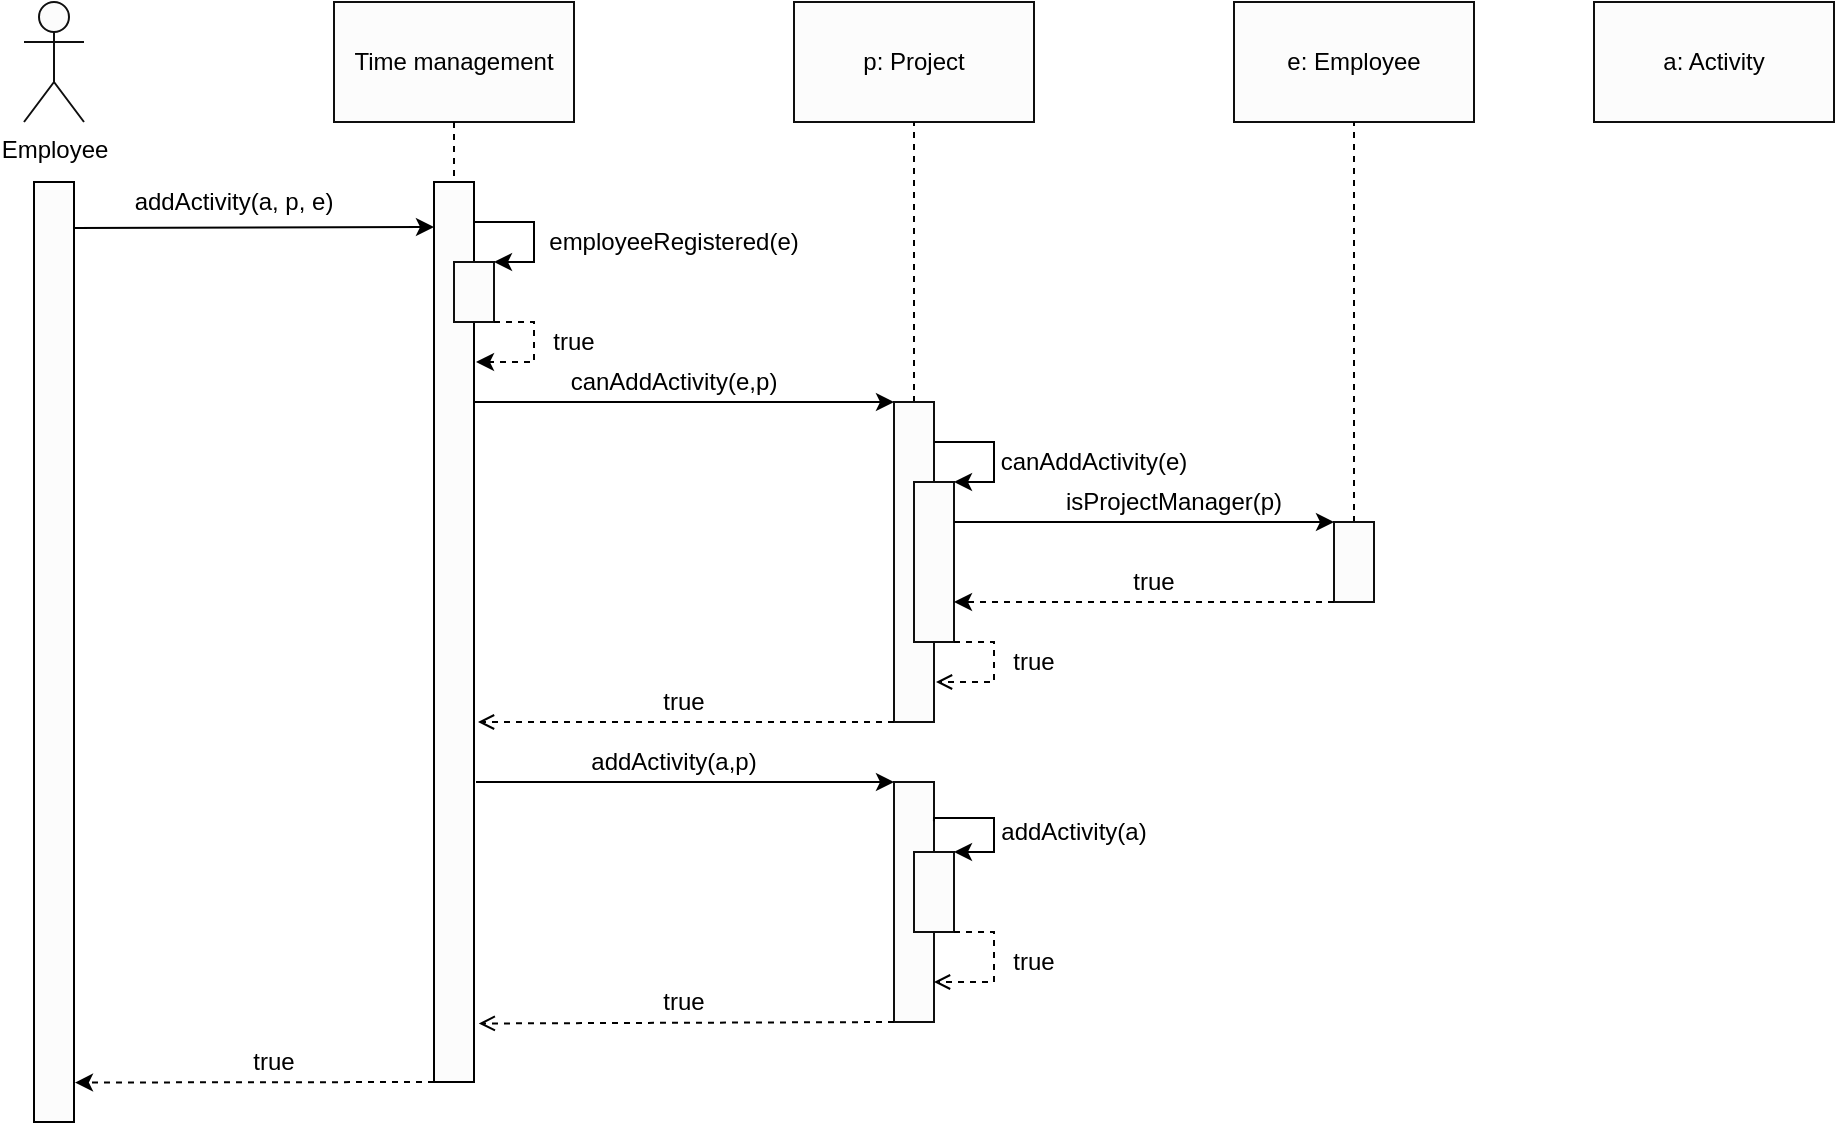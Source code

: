 <mxfile version="14.4.9" type="github">
  <diagram id="sYsKwI7Xcxj4j8B7nzUK" name="Page-1">
    <mxGraphModel dx="781" dy="1067" grid="1" gridSize="10" guides="1" tooltips="1" connect="1" arrows="1" fold="1" page="1" pageScale="1" pageWidth="850" pageHeight="1100" math="0" shadow="0">
      <root>
        <mxCell id="0" />
        <mxCell id="1" parent="0" />
        <mxCell id="fEexxCGZfZVQ-VxQHh0E-3" value="" style="rounded=0;whiteSpace=wrap;html=1;fillColor=#FCFCFC;" parent="1" vertex="1">
          <mxGeometry x="320" y="350" width="20" height="450" as="geometry" />
        </mxCell>
        <mxCell id="fEexxCGZfZVQ-VxQHh0E-5" value="addActivity(a, p, e)" style="text;html=1;strokeColor=none;fillColor=none;align=center;verticalAlign=middle;whiteSpace=wrap;rounded=0;" parent="1" vertex="1">
          <mxGeometry x="160" y="350" width="120" height="20" as="geometry" />
        </mxCell>
        <mxCell id="fEexxCGZfZVQ-VxQHh0E-8" value="Time management" style="rounded=0;whiteSpace=wrap;html=1;fillColor=#FCFCFC;strokeColor=#0F0F0F;" parent="1" vertex="1">
          <mxGeometry x="270" y="260" width="120" height="60" as="geometry" />
        </mxCell>
        <mxCell id="fEexxCGZfZVQ-VxQHh0E-9" value="e: Employee" style="rounded=0;whiteSpace=wrap;html=1;fillColor=#FCFCFC;strokeColor=#0F0F0F;" parent="1" vertex="1">
          <mxGeometry x="720" y="260" width="120" height="60" as="geometry" />
        </mxCell>
        <mxCell id="fEexxCGZfZVQ-VxQHh0E-10" value="p: Project" style="rounded=0;whiteSpace=wrap;html=1;fillColor=#FCFCFC;strokeColor=#0F0F0F;" parent="1" vertex="1">
          <mxGeometry x="500" y="260" width="120" height="60" as="geometry" />
        </mxCell>
        <mxCell id="fEexxCGZfZVQ-VxQHh0E-11" value="a: Activity" style="rounded=0;whiteSpace=wrap;html=1;fillColor=#FCFCFC;strokeColor=#0F0F0F;" parent="1" vertex="1">
          <mxGeometry x="900" y="260" width="120" height="60" as="geometry" />
        </mxCell>
        <mxCell id="fEexxCGZfZVQ-VxQHh0E-16" value="" style="rounded=0;whiteSpace=wrap;html=1;fillColor=#FCFCFC;" parent="1" vertex="1">
          <mxGeometry x="120" y="350" width="20" height="470" as="geometry" />
        </mxCell>
        <mxCell id="fEexxCGZfZVQ-VxQHh0E-17" value="Employee" style="shape=umlActor;verticalLabelPosition=bottom;verticalAlign=top;html=1;outlineConnect=0;strokeColor=#0F0F0F;fillColor=#FCFCFC;" parent="1" vertex="1">
          <mxGeometry x="115" y="260" width="30" height="60" as="geometry" />
        </mxCell>
        <mxCell id="fEexxCGZfZVQ-VxQHh0E-20" value="" style="endArrow=classic;html=1;entryX=0;entryY=0.05;entryDx=0;entryDy=0;entryPerimeter=0;" parent="1" target="fEexxCGZfZVQ-VxQHh0E-3" edge="1">
          <mxGeometry width="50" height="50" relative="1" as="geometry">
            <mxPoint x="140" y="373" as="sourcePoint" />
            <mxPoint x="220" y="440" as="targetPoint" />
          </mxGeometry>
        </mxCell>
        <mxCell id="fEexxCGZfZVQ-VxQHh0E-22" value="" style="endArrow=none;dashed=1;html=1;exitX=0.5;exitY=1;exitDx=0;exitDy=0;entryX=0.5;entryY=0;entryDx=0;entryDy=0;" parent="1" source="fEexxCGZfZVQ-VxQHh0E-8" target="fEexxCGZfZVQ-VxQHh0E-3" edge="1">
          <mxGeometry width="50" height="50" relative="1" as="geometry">
            <mxPoint x="320" y="420" as="sourcePoint" />
            <mxPoint x="370" y="370" as="targetPoint" />
          </mxGeometry>
        </mxCell>
        <mxCell id="fEexxCGZfZVQ-VxQHh0E-25" value="" style="endArrow=none;dashed=1;html=1;exitX=0.5;exitY=0;exitDx=0;exitDy=0;entryX=0.5;entryY=1;entryDx=0;entryDy=0;" parent="1" source="fEexxCGZfZVQ-VxQHh0E-42" target="fEexxCGZfZVQ-VxQHh0E-10" edge="1">
          <mxGeometry width="50" height="50" relative="1" as="geometry">
            <mxPoint x="555" y="360" as="sourcePoint" />
            <mxPoint x="565" y="340" as="targetPoint" />
          </mxGeometry>
        </mxCell>
        <mxCell id="fEexxCGZfZVQ-VxQHh0E-30" value="" style="endArrow=none;dashed=1;html=1;entryX=0.5;entryY=1;entryDx=0;entryDy=0;exitX=0.5;exitY=0;exitDx=0;exitDy=0;" parent="1" source="fEexxCGZfZVQ-VxQHh0E-53" target="fEexxCGZfZVQ-VxQHh0E-9" edge="1">
          <mxGeometry width="50" height="50" relative="1" as="geometry">
            <mxPoint x="780" y="360" as="sourcePoint" />
            <mxPoint x="805" y="310" as="targetPoint" />
          </mxGeometry>
        </mxCell>
        <mxCell id="fEexxCGZfZVQ-VxQHh0E-34" value="" style="rounded=0;whiteSpace=wrap;html=1;strokeColor=#0F0F0F;fillColor=#FCFCFC;" parent="1" vertex="1">
          <mxGeometry x="330" y="390" width="20" height="30" as="geometry" />
        </mxCell>
        <mxCell id="fEexxCGZfZVQ-VxQHh0E-35" value="" style="endArrow=classic;html=1;entryX=1;entryY=0;entryDx=0;entryDy=0;rounded=0;" parent="1" target="fEexxCGZfZVQ-VxQHh0E-34" edge="1">
          <mxGeometry width="50" height="50" relative="1" as="geometry">
            <mxPoint x="340" y="370" as="sourcePoint" />
            <mxPoint x="460" y="340" as="targetPoint" />
            <Array as="points">
              <mxPoint x="370" y="370" />
              <mxPoint x="370" y="390" />
            </Array>
          </mxGeometry>
        </mxCell>
        <mxCell id="fEexxCGZfZVQ-VxQHh0E-36" value="employeeRegistered(e)" style="text;html=1;strokeColor=none;fillColor=none;align=center;verticalAlign=middle;whiteSpace=wrap;rounded=0;" parent="1" vertex="1">
          <mxGeometry x="420" y="370" width="40" height="20" as="geometry" />
        </mxCell>
        <mxCell id="fEexxCGZfZVQ-VxQHh0E-40" value="" style="endArrow=classic;html=1;dashed=1;exitX=1;exitY=1;exitDx=0;exitDy=0;rounded=0;" parent="1" source="fEexxCGZfZVQ-VxQHh0E-34" edge="1">
          <mxGeometry width="50" height="50" relative="1" as="geometry">
            <mxPoint x="390" y="400" as="sourcePoint" />
            <mxPoint x="341" y="440" as="targetPoint" />
            <Array as="points">
              <mxPoint x="370" y="420" />
              <mxPoint x="370" y="440" />
            </Array>
          </mxGeometry>
        </mxCell>
        <mxCell id="fEexxCGZfZVQ-VxQHh0E-42" value="" style="rounded=0;whiteSpace=wrap;html=1;strokeColor=#0F0F0F;fillColor=#FCFCFC;" parent="1" vertex="1">
          <mxGeometry x="550" y="460" width="20" height="160" as="geometry" />
        </mxCell>
        <mxCell id="fEexxCGZfZVQ-VxQHh0E-43" value="" style="endArrow=classic;html=1;entryX=0;entryY=0;entryDx=0;entryDy=0;" parent="1" target="fEexxCGZfZVQ-VxQHh0E-42" edge="1">
          <mxGeometry width="50" height="50" relative="1" as="geometry">
            <mxPoint x="340" y="460" as="sourcePoint" />
            <mxPoint x="490" y="270" as="targetPoint" />
          </mxGeometry>
        </mxCell>
        <mxCell id="fEexxCGZfZVQ-VxQHh0E-44" value="canAddActivity(e,p)" style="text;html=1;strokeColor=none;fillColor=none;align=center;verticalAlign=middle;whiteSpace=wrap;rounded=0;" parent="1" vertex="1">
          <mxGeometry x="420" y="440" width="40" height="20" as="geometry" />
        </mxCell>
        <mxCell id="fEexxCGZfZVQ-VxQHh0E-45" value="" style="rounded=0;whiteSpace=wrap;html=1;strokeColor=#0F0F0F;fillColor=#FCFCFC;" parent="1" vertex="1">
          <mxGeometry x="560" y="500" width="20" height="80" as="geometry" />
        </mxCell>
        <mxCell id="fEexxCGZfZVQ-VxQHh0E-46" value="" style="endArrow=classic;html=1;entryX=1;entryY=0;entryDx=0;entryDy=0;edgeStyle=orthogonalEdgeStyle;rounded=0;exitX=1.01;exitY=0.125;exitDx=0;exitDy=0;exitPerimeter=0;" parent="1" source="fEexxCGZfZVQ-VxQHh0E-42" target="fEexxCGZfZVQ-VxQHh0E-45" edge="1">
          <mxGeometry width="50" height="50" relative="1" as="geometry">
            <mxPoint x="571" y="480" as="sourcePoint" />
            <mxPoint x="590" y="400" as="targetPoint" />
            <Array as="points">
              <mxPoint x="600" y="480" />
              <mxPoint x="600" y="500" />
            </Array>
          </mxGeometry>
        </mxCell>
        <mxCell id="fEexxCGZfZVQ-VxQHh0E-47" value="canAddActivity(e)" style="text;html=1;strokeColor=none;fillColor=none;align=center;verticalAlign=middle;whiteSpace=wrap;rounded=0;" parent="1" vertex="1">
          <mxGeometry x="630" y="480" width="40" height="20" as="geometry" />
        </mxCell>
        <mxCell id="fEexxCGZfZVQ-VxQHh0E-49" value="" style="endArrow=open;html=1;exitX=1;exitY=1;exitDx=0;exitDy=0;dashed=1;endFill=0;rounded=0;" parent="1" source="fEexxCGZfZVQ-VxQHh0E-45" edge="1">
          <mxGeometry width="50" height="50" relative="1" as="geometry">
            <mxPoint x="600" y="400" as="sourcePoint" />
            <mxPoint x="571" y="600" as="targetPoint" />
            <Array as="points">
              <mxPoint x="600" y="580" />
              <mxPoint x="600" y="600" />
            </Array>
          </mxGeometry>
        </mxCell>
        <mxCell id="fEexxCGZfZVQ-VxQHh0E-53" value="" style="rounded=0;whiteSpace=wrap;html=1;strokeColor=#0F0F0F;fillColor=#FCFCFC;" parent="1" vertex="1">
          <mxGeometry x="770" y="520" width="20" height="40" as="geometry" />
        </mxCell>
        <mxCell id="fEexxCGZfZVQ-VxQHh0E-55" value="" style="endArrow=classic;html=1;entryX=0;entryY=0;entryDx=0;entryDy=0;" parent="1" target="fEexxCGZfZVQ-VxQHh0E-53" edge="1">
          <mxGeometry width="50" height="50" relative="1" as="geometry">
            <mxPoint x="580" y="520" as="sourcePoint" />
            <mxPoint x="680" y="400" as="targetPoint" />
          </mxGeometry>
        </mxCell>
        <mxCell id="fEexxCGZfZVQ-VxQHh0E-56" value="isProjectManager(p)" style="text;html=1;strokeColor=none;fillColor=none;align=center;verticalAlign=middle;whiteSpace=wrap;rounded=0;" parent="1" vertex="1">
          <mxGeometry x="670" y="500" width="40" height="20" as="geometry" />
        </mxCell>
        <mxCell id="fEexxCGZfZVQ-VxQHh0E-57" value="" style="endArrow=classic;html=1;exitX=0;exitY=1;exitDx=0;exitDy=0;entryX=1;entryY=0.75;entryDx=0;entryDy=0;dashed=1;" parent="1" source="fEexxCGZfZVQ-VxQHh0E-53" target="fEexxCGZfZVQ-VxQHh0E-45" edge="1">
          <mxGeometry width="50" height="50" relative="1" as="geometry">
            <mxPoint x="630" y="390" as="sourcePoint" />
            <mxPoint x="680" y="340" as="targetPoint" />
          </mxGeometry>
        </mxCell>
        <mxCell id="fEexxCGZfZVQ-VxQHh0E-58" value="true" style="text;html=1;strokeColor=none;fillColor=none;align=center;verticalAlign=middle;whiteSpace=wrap;rounded=0;" parent="1" vertex="1">
          <mxGeometry x="660" y="540" width="40" height="20" as="geometry" />
        </mxCell>
        <mxCell id="fEexxCGZfZVQ-VxQHh0E-59" value="true" style="text;html=1;strokeColor=none;fillColor=none;align=center;verticalAlign=middle;whiteSpace=wrap;rounded=0;" parent="1" vertex="1">
          <mxGeometry x="600" y="580" width="40" height="20" as="geometry" />
        </mxCell>
        <mxCell id="fEexxCGZfZVQ-VxQHh0E-62" value="" style="endArrow=open;html=1;dashed=1;exitX=0;exitY=1;exitDx=0;exitDy=0;endFill=0;" parent="1" source="fEexxCGZfZVQ-VxQHh0E-42" edge="1">
          <mxGeometry width="50" height="50" relative="1" as="geometry">
            <mxPoint x="540" y="300" as="sourcePoint" />
            <mxPoint x="342" y="620" as="targetPoint" />
          </mxGeometry>
        </mxCell>
        <mxCell id="fEexxCGZfZVQ-VxQHh0E-63" value="true" style="text;html=1;strokeColor=none;fillColor=none;align=center;verticalAlign=middle;whiteSpace=wrap;rounded=0;" parent="1" vertex="1">
          <mxGeometry x="425" y="600" width="40" height="20" as="geometry" />
        </mxCell>
        <mxCell id="fEexxCGZfZVQ-VxQHh0E-64" value="" style="rounded=0;whiteSpace=wrap;html=1;strokeColor=#0F0F0F;fillColor=#FCFCFC;" parent="1" vertex="1">
          <mxGeometry x="550" y="650" width="20" height="120" as="geometry" />
        </mxCell>
        <mxCell id="fEexxCGZfZVQ-VxQHh0E-65" value="" style="endArrow=classic;html=1;entryX=0;entryY=0;entryDx=0;entryDy=0;" parent="1" target="fEexxCGZfZVQ-VxQHh0E-64" edge="1">
          <mxGeometry width="50" height="50" relative="1" as="geometry">
            <mxPoint x="341" y="650" as="sourcePoint" />
            <mxPoint x="450" y="470" as="targetPoint" />
          </mxGeometry>
        </mxCell>
        <mxCell id="fEexxCGZfZVQ-VxQHh0E-66" value="addActivity(a,p)" style="text;html=1;strokeColor=none;fillColor=none;align=center;verticalAlign=middle;whiteSpace=wrap;rounded=0;" parent="1" vertex="1">
          <mxGeometry x="420" y="630" width="40" height="20" as="geometry" />
        </mxCell>
        <mxCell id="fEexxCGZfZVQ-VxQHh0E-69" value="" style="rounded=0;whiteSpace=wrap;html=1;strokeColor=#0F0F0F;fillColor=#FCFCFC;" parent="1" vertex="1">
          <mxGeometry x="560" y="685" width="20" height="40" as="geometry" />
        </mxCell>
        <mxCell id="fEexxCGZfZVQ-VxQHh0E-70" value="" style="endArrow=classic;html=1;exitX=0.998;exitY=0.164;exitDx=0;exitDy=0;exitPerimeter=0;entryX=1;entryY=0;entryDx=0;entryDy=0;rounded=0;edgeStyle=orthogonalEdgeStyle;" parent="1" source="fEexxCGZfZVQ-VxQHh0E-64" target="fEexxCGZfZVQ-VxQHh0E-69" edge="1">
          <mxGeometry width="50" height="50" relative="1" as="geometry">
            <mxPoint x="510" y="480" as="sourcePoint" />
            <mxPoint x="560" y="430" as="targetPoint" />
            <Array as="points">
              <mxPoint x="600" y="668" />
              <mxPoint x="600" y="685" />
            </Array>
          </mxGeometry>
        </mxCell>
        <mxCell id="fEexxCGZfZVQ-VxQHh0E-71" value="addActivity(a)" style="text;html=1;strokeColor=none;fillColor=none;align=center;verticalAlign=middle;whiteSpace=wrap;rounded=0;" parent="1" vertex="1">
          <mxGeometry x="620" y="665" width="40" height="20" as="geometry" />
        </mxCell>
        <mxCell id="fEexxCGZfZVQ-VxQHh0E-73" value="" style="endArrow=open;html=1;exitX=1;exitY=1;exitDx=0;exitDy=0;edgeStyle=orthogonalEdgeStyle;rounded=0;dashed=1;endFill=0;" parent="1" source="fEexxCGZfZVQ-VxQHh0E-69" edge="1">
          <mxGeometry width="50" height="50" relative="1" as="geometry">
            <mxPoint x="550" y="500" as="sourcePoint" />
            <mxPoint x="570" y="750" as="targetPoint" />
            <Array as="points">
              <mxPoint x="600" y="725" />
              <mxPoint x="600" y="750" />
            </Array>
          </mxGeometry>
        </mxCell>
        <mxCell id="fEexxCGZfZVQ-VxQHh0E-74" value="true" style="text;html=1;strokeColor=none;fillColor=none;align=center;verticalAlign=middle;whiteSpace=wrap;rounded=0;" parent="1" vertex="1">
          <mxGeometry x="600" y="730" width="40" height="20" as="geometry" />
        </mxCell>
        <mxCell id="fEexxCGZfZVQ-VxQHh0E-75" value="" style="endArrow=open;html=1;dashed=1;exitX=0;exitY=1;exitDx=0;exitDy=0;entryX=1.119;entryY=0.935;entryDx=0;entryDy=0;entryPerimeter=0;endFill=0;" parent="1" source="fEexxCGZfZVQ-VxQHh0E-64" target="fEexxCGZfZVQ-VxQHh0E-3" edge="1">
          <mxGeometry width="50" height="50" relative="1" as="geometry">
            <mxPoint x="520" y="830" as="sourcePoint" />
            <mxPoint x="570" y="780" as="targetPoint" />
          </mxGeometry>
        </mxCell>
        <mxCell id="fEexxCGZfZVQ-VxQHh0E-76" value="true" style="text;html=1;strokeColor=none;fillColor=none;align=center;verticalAlign=middle;whiteSpace=wrap;rounded=0;" parent="1" vertex="1">
          <mxGeometry x="425" y="750" width="40" height="20" as="geometry" />
        </mxCell>
        <mxCell id="fEexxCGZfZVQ-VxQHh0E-77" value="" style="endArrow=classic;html=1;dashed=1;exitX=0;exitY=1;exitDx=0;exitDy=0;entryX=1.024;entryY=0.958;entryDx=0;entryDy=0;entryPerimeter=0;" parent="1" source="fEexxCGZfZVQ-VxQHh0E-3" target="fEexxCGZfZVQ-VxQHh0E-16" edge="1">
          <mxGeometry width="50" height="50" relative="1" as="geometry">
            <mxPoint x="220" y="500" as="sourcePoint" />
            <mxPoint x="143" y="799" as="targetPoint" />
          </mxGeometry>
        </mxCell>
        <mxCell id="fEexxCGZfZVQ-VxQHh0E-78" value="true" style="text;html=1;strokeColor=none;fillColor=none;align=center;verticalAlign=middle;whiteSpace=wrap;rounded=0;" parent="1" vertex="1">
          <mxGeometry x="220" y="780" width="40" height="20" as="geometry" />
        </mxCell>
        <mxCell id="fEexxCGZfZVQ-VxQHh0E-79" value="true" style="text;html=1;strokeColor=none;fillColor=none;align=center;verticalAlign=middle;whiteSpace=wrap;rounded=0;" parent="1" vertex="1">
          <mxGeometry x="370" y="420" width="40" height="20" as="geometry" />
        </mxCell>
      </root>
    </mxGraphModel>
  </diagram>
</mxfile>
